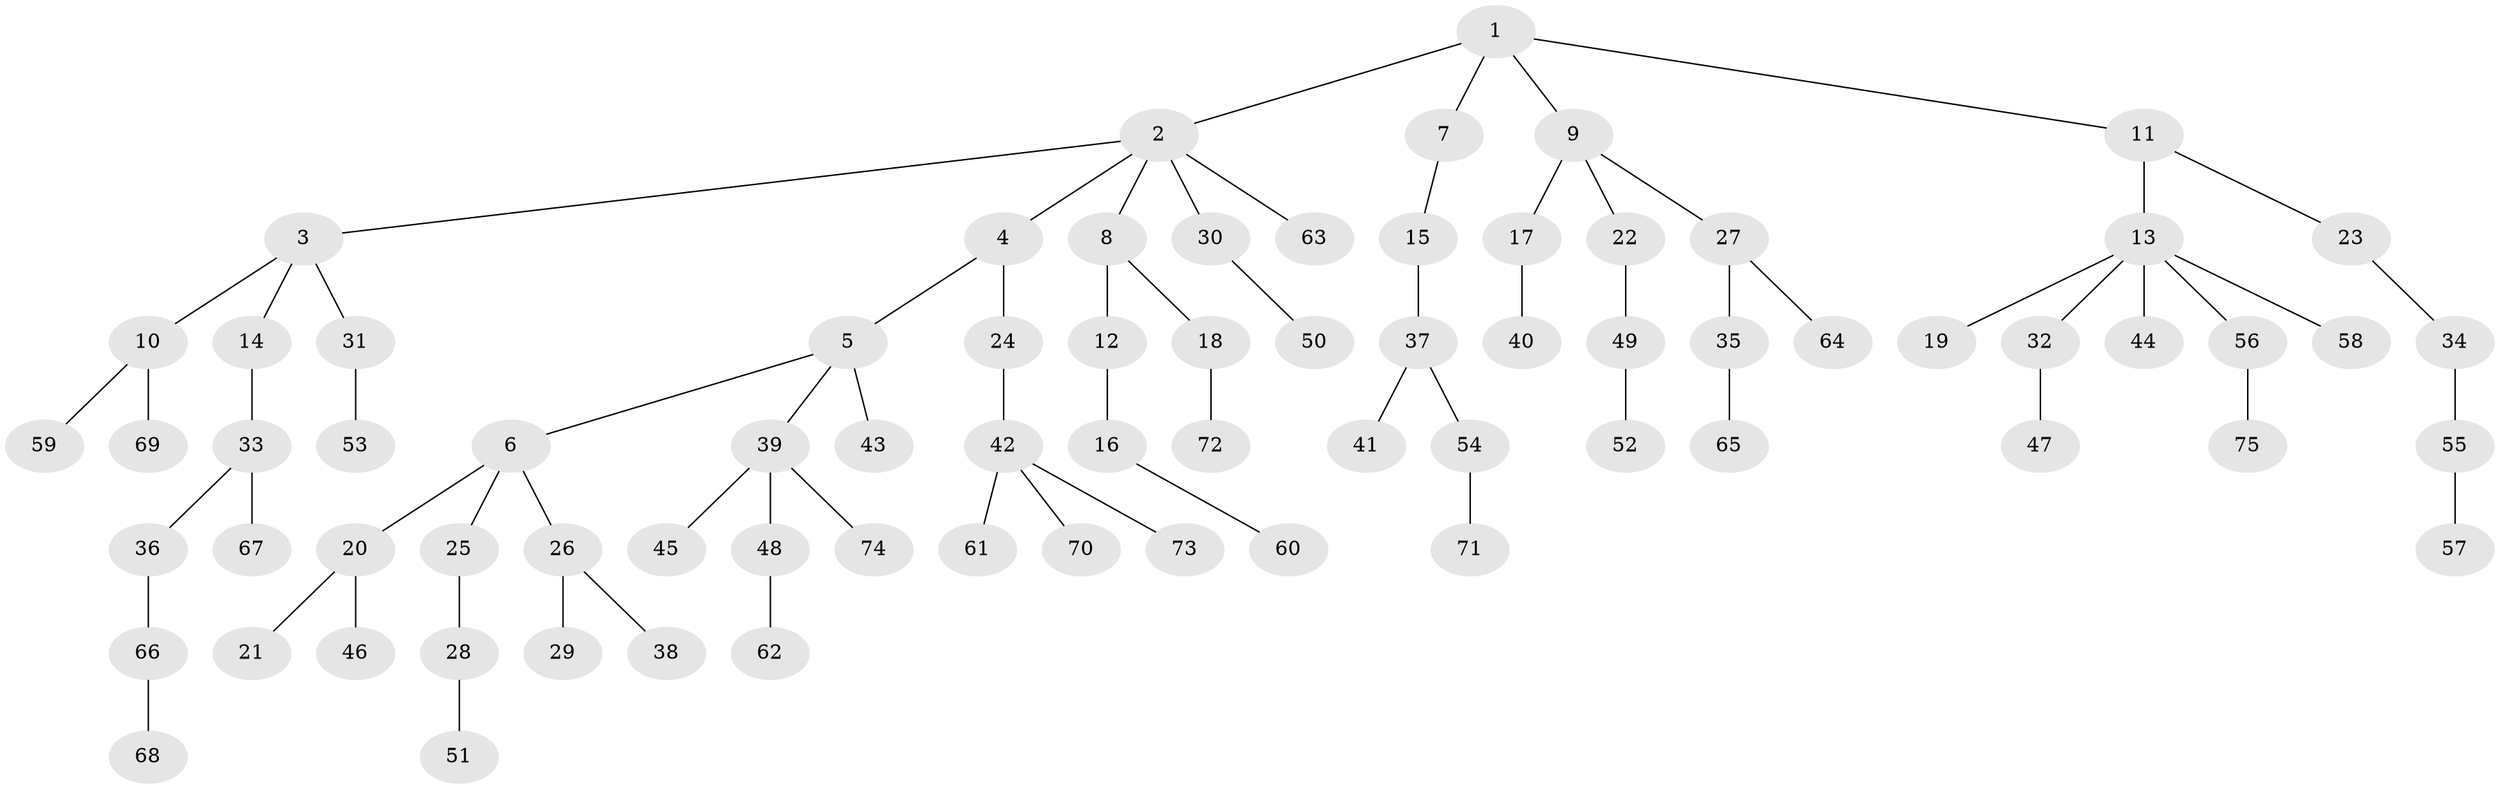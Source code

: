 // original degree distribution, {4: 0.12149532710280374, 7: 0.018691588785046728, 5: 0.009345794392523364, 2: 0.24299065420560748, 3: 0.11214953271028037, 1: 0.4953271028037383}
// Generated by graph-tools (version 1.1) at 2025/51/03/04/25 22:51:36]
// undirected, 75 vertices, 74 edges
graph export_dot {
  node [color=gray90,style=filled];
  1;
  2;
  3;
  4;
  5;
  6;
  7;
  8;
  9;
  10;
  11;
  12;
  13;
  14;
  15;
  16;
  17;
  18;
  19;
  20;
  21;
  22;
  23;
  24;
  25;
  26;
  27;
  28;
  29;
  30;
  31;
  32;
  33;
  34;
  35;
  36;
  37;
  38;
  39;
  40;
  41;
  42;
  43;
  44;
  45;
  46;
  47;
  48;
  49;
  50;
  51;
  52;
  53;
  54;
  55;
  56;
  57;
  58;
  59;
  60;
  61;
  62;
  63;
  64;
  65;
  66;
  67;
  68;
  69;
  70;
  71;
  72;
  73;
  74;
  75;
  1 -- 2 [weight=1.0];
  1 -- 7 [weight=1.0];
  1 -- 9 [weight=1.0];
  1 -- 11 [weight=1.0];
  2 -- 3 [weight=1.0];
  2 -- 4 [weight=1.0];
  2 -- 8 [weight=1.0];
  2 -- 30 [weight=1.0];
  2 -- 63 [weight=1.0];
  3 -- 10 [weight=1.0];
  3 -- 14 [weight=1.0];
  3 -- 31 [weight=1.0];
  4 -- 5 [weight=1.0];
  4 -- 24 [weight=1.0];
  5 -- 6 [weight=1.0];
  5 -- 39 [weight=1.0];
  5 -- 43 [weight=1.0];
  6 -- 20 [weight=1.0];
  6 -- 25 [weight=1.0];
  6 -- 26 [weight=1.0];
  7 -- 15 [weight=1.0];
  8 -- 12 [weight=1.0];
  8 -- 18 [weight=1.0];
  9 -- 17 [weight=1.0];
  9 -- 22 [weight=1.0];
  9 -- 27 [weight=1.0];
  10 -- 59 [weight=1.0];
  10 -- 69 [weight=1.0];
  11 -- 13 [weight=1.0];
  11 -- 23 [weight=1.0];
  12 -- 16 [weight=1.0];
  13 -- 19 [weight=1.0];
  13 -- 32 [weight=1.0];
  13 -- 44 [weight=1.0];
  13 -- 56 [weight=1.0];
  13 -- 58 [weight=1.0];
  14 -- 33 [weight=1.0];
  15 -- 37 [weight=1.0];
  16 -- 60 [weight=1.0];
  17 -- 40 [weight=1.0];
  18 -- 72 [weight=1.0];
  20 -- 21 [weight=1.0];
  20 -- 46 [weight=1.0];
  22 -- 49 [weight=1.0];
  23 -- 34 [weight=1.0];
  24 -- 42 [weight=1.0];
  25 -- 28 [weight=1.0];
  26 -- 29 [weight=1.0];
  26 -- 38 [weight=1.0];
  27 -- 35 [weight=1.0];
  27 -- 64 [weight=1.0];
  28 -- 51 [weight=1.0];
  30 -- 50 [weight=1.0];
  31 -- 53 [weight=1.0];
  32 -- 47 [weight=1.0];
  33 -- 36 [weight=1.0];
  33 -- 67 [weight=1.0];
  34 -- 55 [weight=1.0];
  35 -- 65 [weight=1.0];
  36 -- 66 [weight=1.0];
  37 -- 41 [weight=1.0];
  37 -- 54 [weight=1.0];
  39 -- 45 [weight=1.0];
  39 -- 48 [weight=1.0];
  39 -- 74 [weight=1.0];
  42 -- 61 [weight=1.0];
  42 -- 70 [weight=1.0];
  42 -- 73 [weight=1.0];
  48 -- 62 [weight=1.0];
  49 -- 52 [weight=1.0];
  54 -- 71 [weight=1.0];
  55 -- 57 [weight=1.0];
  56 -- 75 [weight=1.0];
  66 -- 68 [weight=1.0];
}
